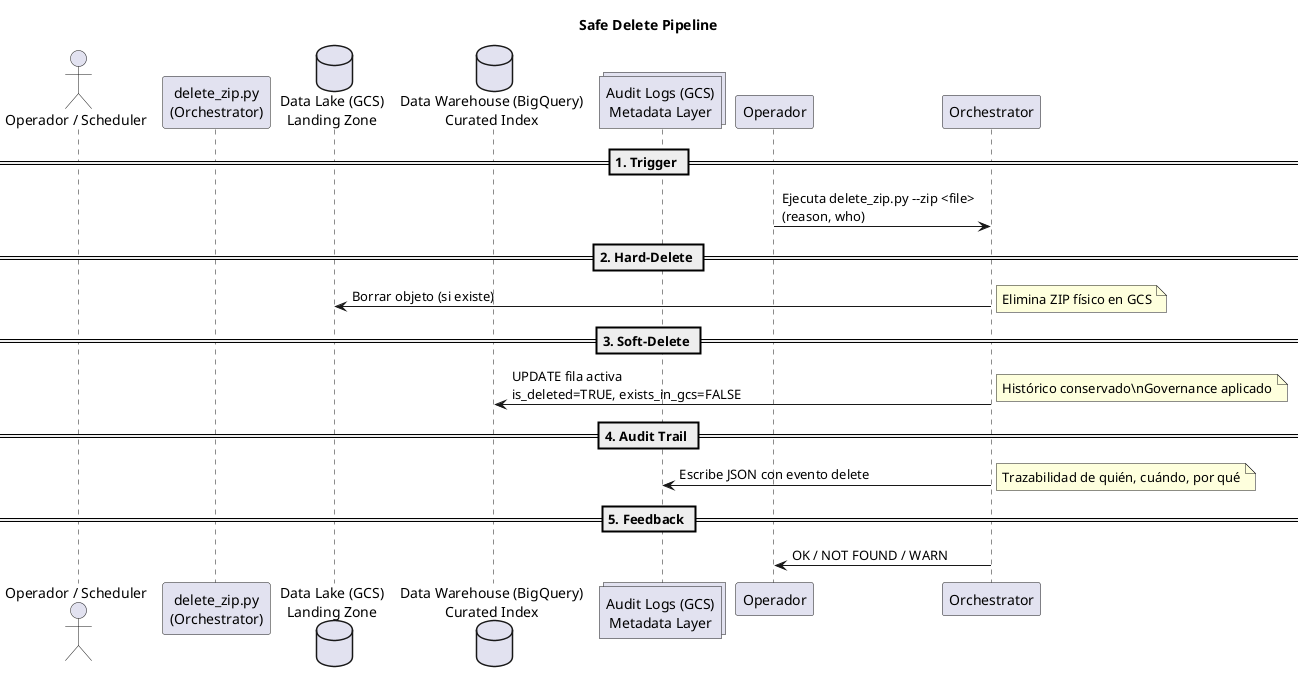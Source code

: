 @startuml hud_ingestion__delete_zip
title Safe Delete Pipeline

actor "Operador / Scheduler"
participant "delete_zip.py\n(Orchestrator)"
database "Data Lake (GCS)\nLanding Zone"
database "Data Warehouse (BigQuery)\nCurated Index"
collections "Audit Logs (GCS)\nMetadata Layer"

== 1. Trigger ==
Operador -> Orchestrator : Ejecuta delete_zip.py --zip <file>\n(reason, who)

== 2. Hard-Delete ==
Orchestrator -> "Data Lake (GCS)\nLanding Zone" : Borrar objeto (si existe)
note right
Elimina ZIP físico en GCS
end note

== 3. Soft-Delete ==
Orchestrator -> "Data Warehouse (BigQuery)\nCurated Index" : UPDATE fila activa\nis_deleted=TRUE, exists_in_gcs=FALSE
note right
Histórico conservado\nGovernance aplicado
end note

== 4. Audit Trail ==
Orchestrator -> "Audit Logs (GCS)\nMetadata Layer" : Escribe JSON con evento delete
note right
Trazabilidad de quién, cuándo, por qué
end note

== 5. Feedback ==
Orchestrator -> Operador : OK / NOT FOUND / WARN

@enduml
